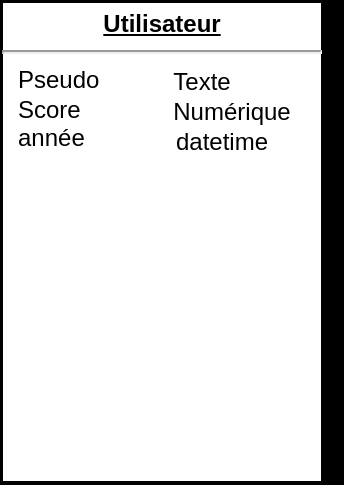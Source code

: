<mxfile version="14.1.8" type="device"><diagram name="Page-1" id="a7904f86-f2b4-8e86-fa97-74104820619b"><mxGraphModel dx="748" dy="554" grid="1" gridSize="10" guides="1" tooltips="1" connect="1" arrows="1" fold="1" page="1" pageScale="1" pageWidth="1100" pageHeight="850" background="#000000" math="0" shadow="0"><root><mxCell id="0"/><mxCell id="1" parent="0"/><mxCell id="24794b860abc3c2d-21" value="&lt;p style=&quot;margin: 4px 0px 0px ; text-align: center&quot;&gt;&lt;b&gt;&lt;u&gt;Utilisateur&lt;/u&gt;&lt;/b&gt;&lt;/p&gt;&lt;hr&gt;&lt;p style=&quot;margin: 0px ; margin-left: 8px&quot;&gt;Pseudo&lt;/p&gt;&lt;p style=&quot;margin: 0px ; margin-left: 8px&quot;&gt;Score&lt;/p&gt;&lt;p style=&quot;margin: 0px ; margin-left: 8px&quot;&gt;année&lt;/p&gt;" style="verticalAlign=top;align=left;overflow=fill;fontSize=12;fontFamily=Helvetica;html=1;rounded=0;shadow=0;comic=0;labelBackgroundColor=none;strokeWidth=1" parent="1" vertex="1"><mxGeometry x="40" y="40" width="160" height="240" as="geometry"/></mxCell><mxCell id="md5aboDdFVfnss-r5b84-1" value="Texte" style="text;html=1;strokeColor=none;fillColor=none;align=center;verticalAlign=middle;whiteSpace=wrap;rounded=0;" parent="1" vertex="1"><mxGeometry x="110" y="70" width="60" height="20" as="geometry"/></mxCell><mxCell id="md5aboDdFVfnss-r5b84-2" value="Numérique" style="text;html=1;strokeColor=none;fillColor=none;align=center;verticalAlign=middle;whiteSpace=wrap;rounded=0;" parent="1" vertex="1"><mxGeometry x="100" y="80" width="110" height="30" as="geometry"/></mxCell><mxCell id="md5aboDdFVfnss-r5b84-7" value="datetime" style="text;html=1;strokeColor=none;fillColor=none;align=center;verticalAlign=middle;whiteSpace=wrap;rounded=0;" parent="1" vertex="1"><mxGeometry x="130" y="100" width="40" height="20" as="geometry"/></mxCell></root></mxGraphModel></diagram></mxfile>
